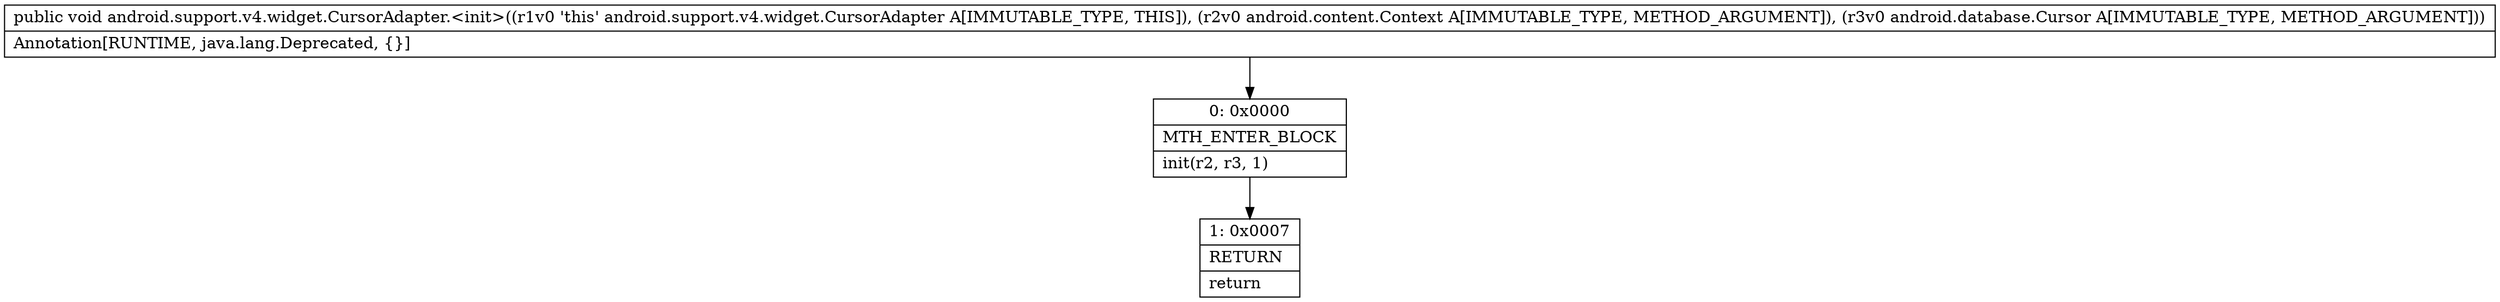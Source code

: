 digraph "CFG forandroid.support.v4.widget.CursorAdapter.\<init\>(Landroid\/content\/Context;Landroid\/database\/Cursor;)V" {
Node_0 [shape=record,label="{0\:\ 0x0000|MTH_ENTER_BLOCK\l|init(r2, r3, 1)\l}"];
Node_1 [shape=record,label="{1\:\ 0x0007|RETURN\l|return\l}"];
MethodNode[shape=record,label="{public void android.support.v4.widget.CursorAdapter.\<init\>((r1v0 'this' android.support.v4.widget.CursorAdapter A[IMMUTABLE_TYPE, THIS]), (r2v0 android.content.Context A[IMMUTABLE_TYPE, METHOD_ARGUMENT]), (r3v0 android.database.Cursor A[IMMUTABLE_TYPE, METHOD_ARGUMENT]))  | Annotation[RUNTIME, java.lang.Deprecated, \{\}]\l}"];
MethodNode -> Node_0;
Node_0 -> Node_1;
}

